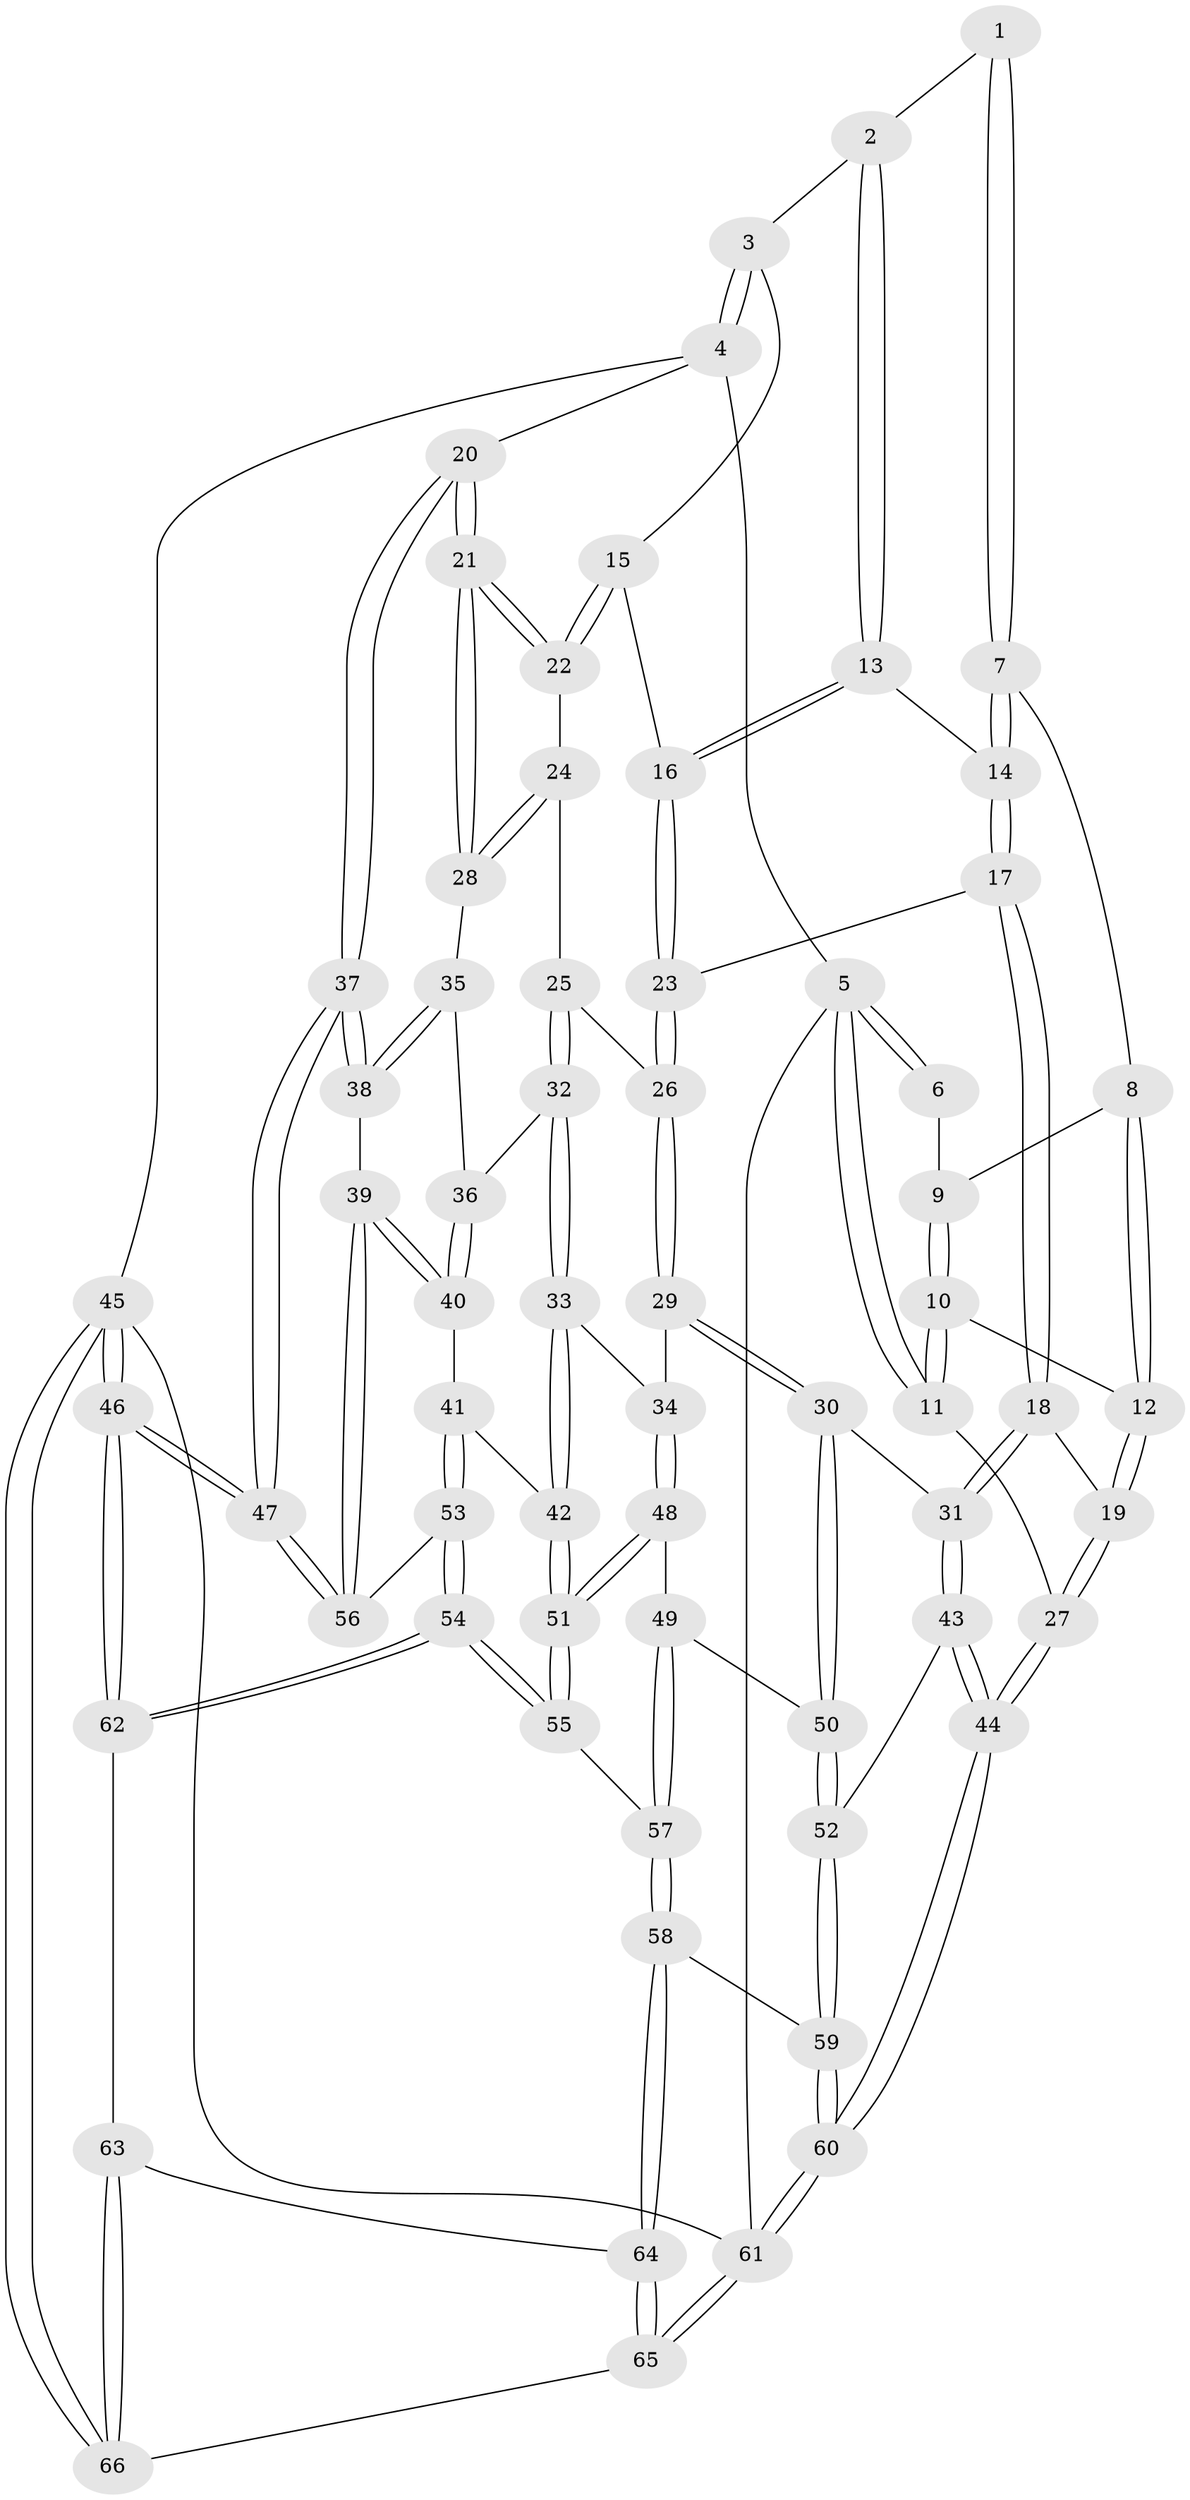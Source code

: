 // coarse degree distribution, {3: 0.21052631578947367, 4: 0.2631578947368421, 1: 0.05263157894736842, 6: 0.21052631578947367, 2: 0.10526315789473684, 5: 0.10526315789473684, 7: 0.05263157894736842}
// Generated by graph-tools (version 1.1) at 2025/05/03/04/25 22:05:58]
// undirected, 66 vertices, 162 edges
graph export_dot {
graph [start="1"]
  node [color=gray90,style=filled];
  1 [pos="+0.5041080964289784+0"];
  2 [pos="+0.6773627356655296+0"];
  3 [pos="+0.8714228417969243+0"];
  4 [pos="+1+0"];
  5 [pos="+0+0"];
  6 [pos="+0.09693592387572168+0"];
  7 [pos="+0.3680432886028177+0.11958146572270986"];
  8 [pos="+0.20748117330880142+0.01472479543201921"];
  9 [pos="+0.15529858699262022+0"];
  10 [pos="+0.03909312020640345+0.1777545064119959"];
  11 [pos="+0+0.1421659805609216"];
  12 [pos="+0.15596198587945723+0.23914625462401523"];
  13 [pos="+0.6236476709587705+0.0646253782605785"];
  14 [pos="+0.3824856337895179+0.16500632249816"];
  15 [pos="+0.7605001001020996+0.20069278047711248"];
  16 [pos="+0.6438667717497245+0.1768599340829138"];
  17 [pos="+0.365739170650755+0.26422090399532755"];
  18 [pos="+0.30649665784092095+0.3409319471833688"];
  19 [pos="+0.20018619396109963+0.30955405601876185"];
  20 [pos="+1+0.11159762504108703"];
  21 [pos="+1+0.16587667085045252"];
  22 [pos="+0.8270488423808532+0.22614977049532645"];
  23 [pos="+0.6133039379416473+0.2512249301991864"];
  24 [pos="+0.7582072796306489+0.3340294476404504"];
  25 [pos="+0.7056244586602805+0.35275494004897945"];
  26 [pos="+0.6357885345102076+0.32196076877630236"];
  27 [pos="+0+0.5185950013514953"];
  28 [pos="+0.8602396985225955+0.3928540322721897"];
  29 [pos="+0.5491395450599101+0.45073955920330017"];
  30 [pos="+0.3890773484884051+0.453375599012506"];
  31 [pos="+0.3453027917816576+0.4356699131359007"];
  32 [pos="+0.7329856608848315+0.44363612838242167"];
  33 [pos="+0.7262451625106439+0.467956332312252"];
  34 [pos="+0.6061340422089636+0.5113984506862331"];
  35 [pos="+0.8589070165781795+0.39747082931338834"];
  36 [pos="+0.8445400738231996+0.4249142455991737"];
  37 [pos="+1+0.5300826129610039"];
  38 [pos="+1+0.5690608305690713"];
  39 [pos="+1+0.5710987337417197"];
  40 [pos="+0.8590907912955401+0.5621033957985871"];
  41 [pos="+0.8535331549459388+0.5647220818307831"];
  42 [pos="+0.7936506067008561+0.5695490888201614"];
  43 [pos="+0.285858575625962+0.5427939550135986"];
  44 [pos="+0+0.7658864639597944"];
  45 [pos="+1+1"];
  46 [pos="+1+1"];
  47 [pos="+1+1"];
  48 [pos="+0.6246376834800003+0.6135834853943801"];
  49 [pos="+0.5262317737375762+0.6645136942582325"];
  50 [pos="+0.47042969346113267+0.6092500024031662"];
  51 [pos="+0.6971493427900357+0.6497738622961938"];
  52 [pos="+0.34439911420287805+0.6942151136390229"];
  53 [pos="+0.8484338143031371+0.7859205371874219"];
  54 [pos="+0.7529779784742848+0.8108104793227763"];
  55 [pos="+0.7184597101346895+0.7286096480412456"];
  56 [pos="+0.8748976160675671+0.7876122658773381"];
  57 [pos="+0.499440144116851+0.7465872471814451"];
  58 [pos="+0.4729277359653958+0.8011838314573937"];
  59 [pos="+0.35915144811462374+0.8126650643484375"];
  60 [pos="+0+1"];
  61 [pos="+0+1"];
  62 [pos="+0.7329976961267145+0.8451689842930433"];
  63 [pos="+0.6708803764812834+0.9141542626681717"];
  64 [pos="+0.5470879774822829+0.8605380086388688"];
  65 [pos="+0.30427628662239437+1"];
  66 [pos="+0.6882204780422024+1"];
  1 -- 2;
  1 -- 7;
  1 -- 7;
  2 -- 3;
  2 -- 13;
  2 -- 13;
  3 -- 4;
  3 -- 4;
  3 -- 15;
  4 -- 5;
  4 -- 20;
  4 -- 45;
  5 -- 6;
  5 -- 6;
  5 -- 11;
  5 -- 11;
  5 -- 61;
  6 -- 9;
  7 -- 8;
  7 -- 14;
  7 -- 14;
  8 -- 9;
  8 -- 12;
  8 -- 12;
  9 -- 10;
  9 -- 10;
  10 -- 11;
  10 -- 11;
  10 -- 12;
  11 -- 27;
  12 -- 19;
  12 -- 19;
  13 -- 14;
  13 -- 16;
  13 -- 16;
  14 -- 17;
  14 -- 17;
  15 -- 16;
  15 -- 22;
  15 -- 22;
  16 -- 23;
  16 -- 23;
  17 -- 18;
  17 -- 18;
  17 -- 23;
  18 -- 19;
  18 -- 31;
  18 -- 31;
  19 -- 27;
  19 -- 27;
  20 -- 21;
  20 -- 21;
  20 -- 37;
  20 -- 37;
  21 -- 22;
  21 -- 22;
  21 -- 28;
  21 -- 28;
  22 -- 24;
  23 -- 26;
  23 -- 26;
  24 -- 25;
  24 -- 28;
  24 -- 28;
  25 -- 26;
  25 -- 32;
  25 -- 32;
  26 -- 29;
  26 -- 29;
  27 -- 44;
  27 -- 44;
  28 -- 35;
  29 -- 30;
  29 -- 30;
  29 -- 34;
  30 -- 31;
  30 -- 50;
  30 -- 50;
  31 -- 43;
  31 -- 43;
  32 -- 33;
  32 -- 33;
  32 -- 36;
  33 -- 34;
  33 -- 42;
  33 -- 42;
  34 -- 48;
  34 -- 48;
  35 -- 36;
  35 -- 38;
  35 -- 38;
  36 -- 40;
  36 -- 40;
  37 -- 38;
  37 -- 38;
  37 -- 47;
  37 -- 47;
  38 -- 39;
  39 -- 40;
  39 -- 40;
  39 -- 56;
  39 -- 56;
  40 -- 41;
  41 -- 42;
  41 -- 53;
  41 -- 53;
  42 -- 51;
  42 -- 51;
  43 -- 44;
  43 -- 44;
  43 -- 52;
  44 -- 60;
  44 -- 60;
  45 -- 46;
  45 -- 46;
  45 -- 66;
  45 -- 66;
  45 -- 61;
  46 -- 47;
  46 -- 47;
  46 -- 62;
  46 -- 62;
  47 -- 56;
  47 -- 56;
  48 -- 49;
  48 -- 51;
  48 -- 51;
  49 -- 50;
  49 -- 57;
  49 -- 57;
  50 -- 52;
  50 -- 52;
  51 -- 55;
  51 -- 55;
  52 -- 59;
  52 -- 59;
  53 -- 54;
  53 -- 54;
  53 -- 56;
  54 -- 55;
  54 -- 55;
  54 -- 62;
  54 -- 62;
  55 -- 57;
  57 -- 58;
  57 -- 58;
  58 -- 59;
  58 -- 64;
  58 -- 64;
  59 -- 60;
  59 -- 60;
  60 -- 61;
  60 -- 61;
  61 -- 65;
  61 -- 65;
  62 -- 63;
  63 -- 64;
  63 -- 66;
  63 -- 66;
  64 -- 65;
  64 -- 65;
  65 -- 66;
}

